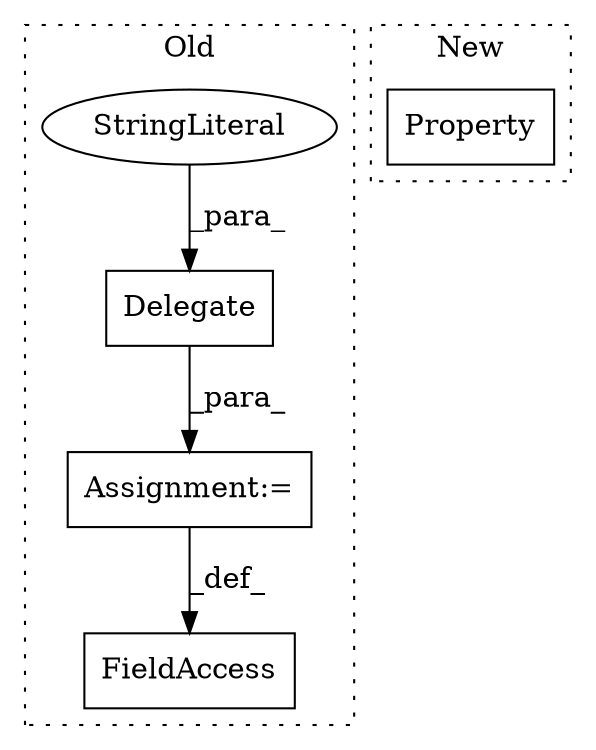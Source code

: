 digraph G {
subgraph cluster0 {
1 [label="Delegate" a="32" s="12896,12913" l="9,1" shape="box"];
3 [label="FieldAccess" a="22" s="12884" l="11" shape="box"];
4 [label="Assignment:=" a="7" s="12895" l="1" shape="box"];
5 [label="StringLiteral" a="45" s="12905" l="8" shape="ellipse"];
label = "Old";
style="dotted";
}
subgraph cluster1 {
2 [label="Property" a="32" s="12768" l="10" shape="box"];
label = "New";
style="dotted";
}
1 -> 4 [label="_para_"];
4 -> 3 [label="_def_"];
5 -> 1 [label="_para_"];
}